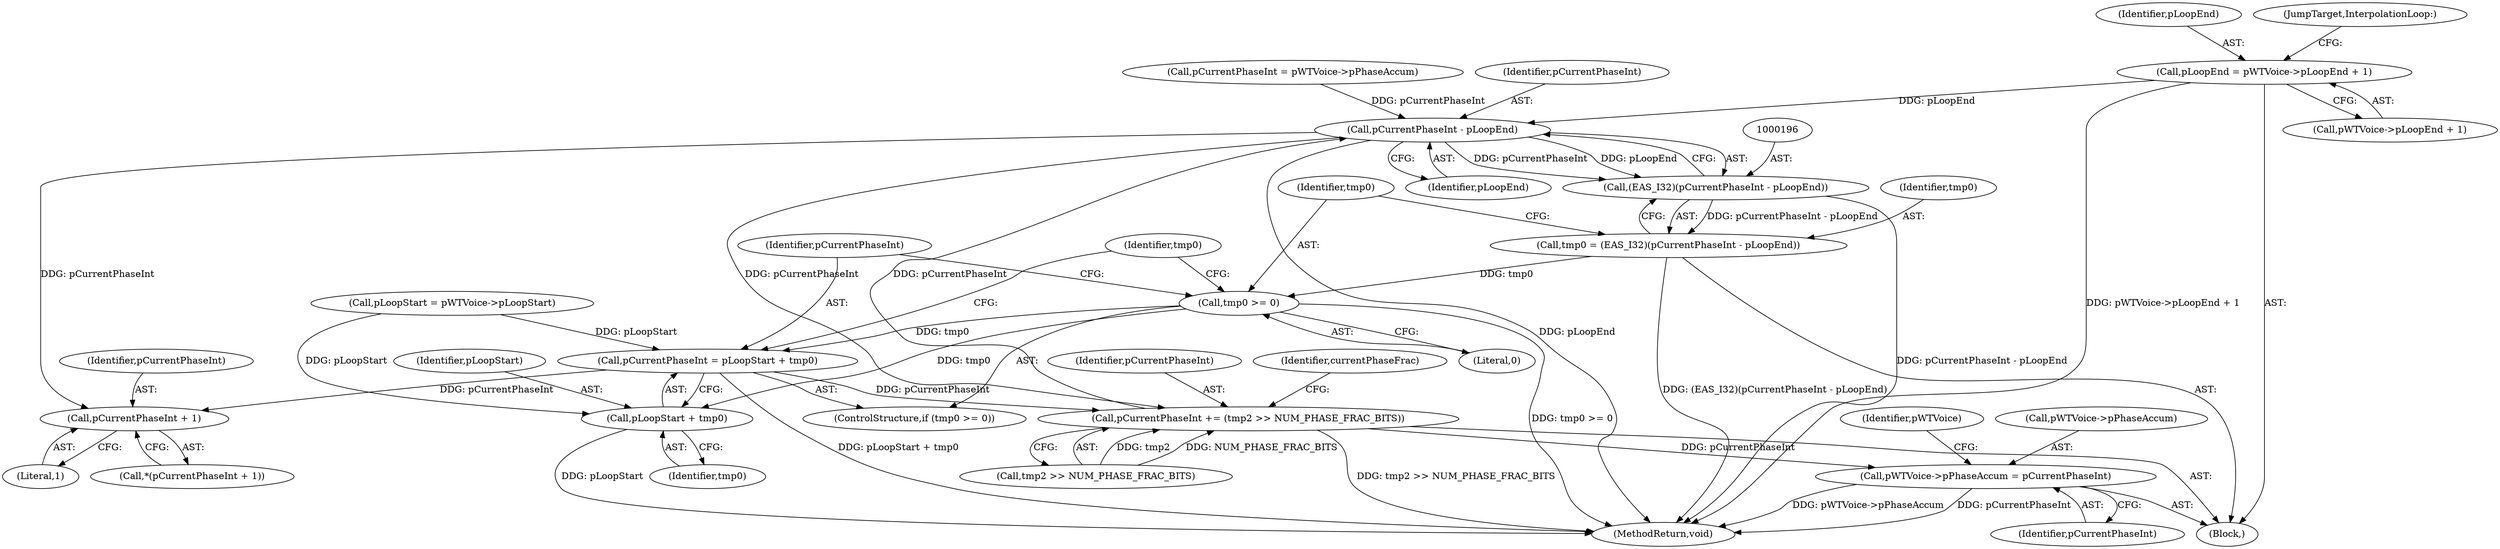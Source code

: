 digraph "0_Android_24d7c408c52143bce7b49de82f3913fd8d1219cf_0@pointer" {
"1000185" [label="(Call,pLoopEnd = pWTVoice->pLoopEnd + 1)"];
"1000197" [label="(Call,pCurrentPhaseInt - pLoopEnd)"];
"1000195" [label="(Call,(EAS_I32)(pCurrentPhaseInt - pLoopEnd))"];
"1000193" [label="(Call,tmp0 = (EAS_I32)(pCurrentPhaseInt - pLoopEnd))"];
"1000201" [label="(Call,tmp0 >= 0)"];
"1000204" [label="(Call,pCurrentPhaseInt = pLoopStart + tmp0)"];
"1000216" [label="(Call,pCurrentPhaseInt + 1)"];
"1000241" [label="(Call,pCurrentPhaseInt += (tmp2 >> NUM_PHASE_FRAC_BITS))"];
"1000290" [label="(Call,pWTVoice->pPhaseAccum = pCurrentPhaseInt)"];
"1000206" [label="(Call,pLoopStart + tmp0)"];
"1000247" [label="(Identifier,currentPhaseFrac)"];
"1000204" [label="(Call,pCurrentPhaseInt = pLoopStart + tmp0)"];
"1000218" [label="(Literal,1)"];
"1000186" [label="(Identifier,pLoopEnd)"];
"1000200" [label="(ControlStructure,if (tmp0 >= 0))"];
"1000193" [label="(Call,tmp0 = (EAS_I32)(pCurrentPhaseInt - pLoopEnd))"];
"1000187" [label="(Call,pWTVoice->pLoopEnd + 1)"];
"1000290" [label="(Call,pWTVoice->pPhaseAccum = pCurrentPhaseInt)"];
"1000294" [label="(Identifier,pCurrentPhaseInt)"];
"1000185" [label="(Call,pLoopEnd = pWTVoice->pLoopEnd + 1)"];
"1000208" [label="(Identifier,tmp0)"];
"1000309" [label="(MethodReturn,void)"];
"1000206" [label="(Call,pLoopStart + tmp0)"];
"1000205" [label="(Identifier,pCurrentPhaseInt)"];
"1000202" [label="(Identifier,tmp0)"];
"1000203" [label="(Literal,0)"];
"1000192" [label="(JumpTarget,InterpolationLoop:)"];
"1000215" [label="(Call,*(pCurrentPhaseInt + 1))"];
"1000199" [label="(Identifier,pLoopEnd)"];
"1000216" [label="(Call,pCurrentPhaseInt + 1)"];
"1000242" [label="(Identifier,pCurrentPhaseInt)"];
"1000243" [label="(Call,tmp2 >> NUM_PHASE_FRAC_BITS)"];
"1000197" [label="(Call,pCurrentPhaseInt - pLoopEnd)"];
"1000105" [label="(Block,)"];
"1000207" [label="(Identifier,pLoopStart)"];
"1000180" [label="(Call,pLoopStart = pWTVoice->pLoopStart)"];
"1000241" [label="(Call,pCurrentPhaseInt += (tmp2 >> NUM_PHASE_FRAC_BITS))"];
"1000217" [label="(Identifier,pCurrentPhaseInt)"];
"1000195" [label="(Call,(EAS_I32)(pCurrentPhaseInt - pLoopEnd))"];
"1000198" [label="(Identifier,pCurrentPhaseInt)"];
"1000291" [label="(Call,pWTVoice->pPhaseAccum)"];
"1000297" [label="(Identifier,pWTVoice)"];
"1000165" [label="(Call,pCurrentPhaseInt = pWTVoice->pPhaseAccum)"];
"1000201" [label="(Call,tmp0 >= 0)"];
"1000210" [label="(Identifier,tmp0)"];
"1000194" [label="(Identifier,tmp0)"];
"1000185" -> "1000105"  [label="AST: "];
"1000185" -> "1000187"  [label="CFG: "];
"1000186" -> "1000185"  [label="AST: "];
"1000187" -> "1000185"  [label="AST: "];
"1000192" -> "1000185"  [label="CFG: "];
"1000185" -> "1000309"  [label="DDG: pWTVoice->pLoopEnd + 1"];
"1000185" -> "1000197"  [label="DDG: pLoopEnd"];
"1000197" -> "1000195"  [label="AST: "];
"1000197" -> "1000199"  [label="CFG: "];
"1000198" -> "1000197"  [label="AST: "];
"1000199" -> "1000197"  [label="AST: "];
"1000195" -> "1000197"  [label="CFG: "];
"1000197" -> "1000309"  [label="DDG: pLoopEnd"];
"1000197" -> "1000195"  [label="DDG: pCurrentPhaseInt"];
"1000197" -> "1000195"  [label="DDG: pLoopEnd"];
"1000165" -> "1000197"  [label="DDG: pCurrentPhaseInt"];
"1000241" -> "1000197"  [label="DDG: pCurrentPhaseInt"];
"1000197" -> "1000216"  [label="DDG: pCurrentPhaseInt"];
"1000197" -> "1000241"  [label="DDG: pCurrentPhaseInt"];
"1000195" -> "1000193"  [label="AST: "];
"1000196" -> "1000195"  [label="AST: "];
"1000193" -> "1000195"  [label="CFG: "];
"1000195" -> "1000309"  [label="DDG: pCurrentPhaseInt - pLoopEnd"];
"1000195" -> "1000193"  [label="DDG: pCurrentPhaseInt - pLoopEnd"];
"1000193" -> "1000105"  [label="AST: "];
"1000194" -> "1000193"  [label="AST: "];
"1000202" -> "1000193"  [label="CFG: "];
"1000193" -> "1000309"  [label="DDG: (EAS_I32)(pCurrentPhaseInt - pLoopEnd)"];
"1000193" -> "1000201"  [label="DDG: tmp0"];
"1000201" -> "1000200"  [label="AST: "];
"1000201" -> "1000203"  [label="CFG: "];
"1000202" -> "1000201"  [label="AST: "];
"1000203" -> "1000201"  [label="AST: "];
"1000205" -> "1000201"  [label="CFG: "];
"1000210" -> "1000201"  [label="CFG: "];
"1000201" -> "1000309"  [label="DDG: tmp0 >= 0"];
"1000201" -> "1000204"  [label="DDG: tmp0"];
"1000201" -> "1000206"  [label="DDG: tmp0"];
"1000204" -> "1000200"  [label="AST: "];
"1000204" -> "1000206"  [label="CFG: "];
"1000205" -> "1000204"  [label="AST: "];
"1000206" -> "1000204"  [label="AST: "];
"1000210" -> "1000204"  [label="CFG: "];
"1000204" -> "1000309"  [label="DDG: pLoopStart + tmp0"];
"1000180" -> "1000204"  [label="DDG: pLoopStart"];
"1000204" -> "1000216"  [label="DDG: pCurrentPhaseInt"];
"1000204" -> "1000241"  [label="DDG: pCurrentPhaseInt"];
"1000216" -> "1000215"  [label="AST: "];
"1000216" -> "1000218"  [label="CFG: "];
"1000217" -> "1000216"  [label="AST: "];
"1000218" -> "1000216"  [label="AST: "];
"1000215" -> "1000216"  [label="CFG: "];
"1000241" -> "1000105"  [label="AST: "];
"1000241" -> "1000243"  [label="CFG: "];
"1000242" -> "1000241"  [label="AST: "];
"1000243" -> "1000241"  [label="AST: "];
"1000247" -> "1000241"  [label="CFG: "];
"1000241" -> "1000309"  [label="DDG: tmp2 >> NUM_PHASE_FRAC_BITS"];
"1000243" -> "1000241"  [label="DDG: tmp2"];
"1000243" -> "1000241"  [label="DDG: NUM_PHASE_FRAC_BITS"];
"1000241" -> "1000290"  [label="DDG: pCurrentPhaseInt"];
"1000290" -> "1000105"  [label="AST: "];
"1000290" -> "1000294"  [label="CFG: "];
"1000291" -> "1000290"  [label="AST: "];
"1000294" -> "1000290"  [label="AST: "];
"1000297" -> "1000290"  [label="CFG: "];
"1000290" -> "1000309"  [label="DDG: pWTVoice->pPhaseAccum"];
"1000290" -> "1000309"  [label="DDG: pCurrentPhaseInt"];
"1000206" -> "1000208"  [label="CFG: "];
"1000207" -> "1000206"  [label="AST: "];
"1000208" -> "1000206"  [label="AST: "];
"1000206" -> "1000309"  [label="DDG: pLoopStart"];
"1000180" -> "1000206"  [label="DDG: pLoopStart"];
}
